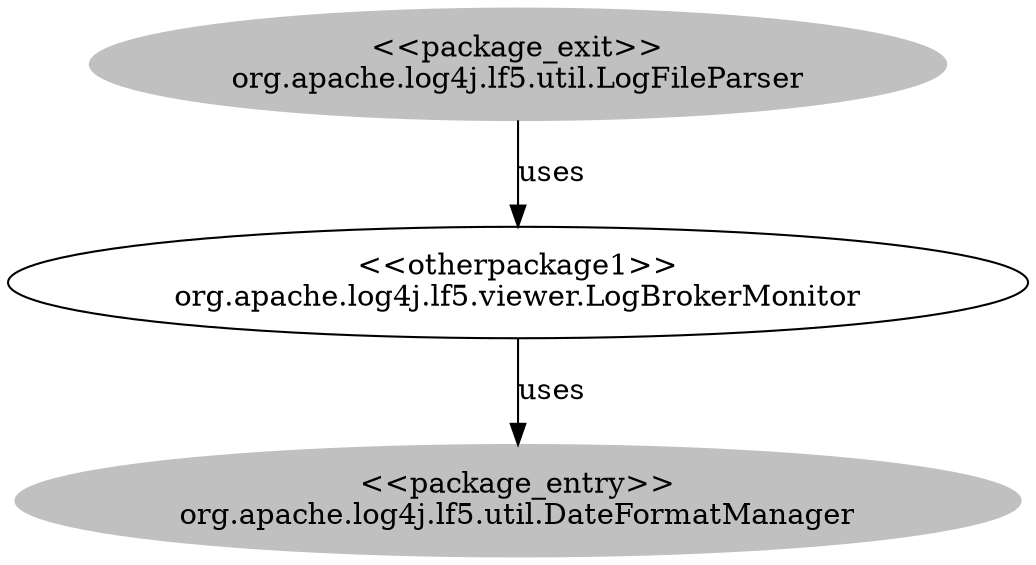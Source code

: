 digraph cd {
	org_apache_log4j_lf5_util_LogFileParser [label="<<package_exit>>
org.apache.log4j.lf5.util.LogFileParser",style=filled,color="grey"];
	org_apache_log4j_lf5_util_DateFormatManager [label="<<package_entry>>
org.apache.log4j.lf5.util.DateFormatManager",style=filled,color="grey"];
	org_apache_log4j_lf5_viewer_LogBrokerMonitor [label="<<otherpackage1>>
org.apache.log4j.lf5.viewer.LogBrokerMonitor"];
	org_apache_log4j_lf5_util_LogFileParser -> org_apache_log4j_lf5_viewer_LogBrokerMonitor [label=uses];
	org_apache_log4j_lf5_viewer_LogBrokerMonitor -> org_apache_log4j_lf5_util_DateFormatManager [label=uses];
}
